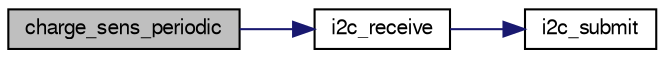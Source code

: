 digraph "charge_sens_periodic"
{
  edge [fontname="FreeSans",fontsize="10",labelfontname="FreeSans",labelfontsize="10"];
  node [fontname="FreeSans",fontsize="10",shape=record];
  rankdir="LR";
  Node1 [label="charge_sens_periodic",height=0.2,width=0.4,color="black", fillcolor="grey75", style="filled", fontcolor="black"];
  Node1 -> Node2 [color="midnightblue",fontsize="10",style="solid",fontname="FreeSans"];
  Node2 [label="i2c_receive",height=0.2,width=0.4,color="black", fillcolor="white", style="filled",URL="$group__i2c.html#ga9e7c3ccd9ba7415486bfb2e52eaa3964",tooltip="Submit a read only transaction. "];
  Node2 -> Node3 [color="midnightblue",fontsize="10",style="solid",fontname="FreeSans"];
  Node3 [label="i2c_submit",height=0.2,width=0.4,color="black", fillcolor="white", style="filled",URL="$group__i2c.html#ga4eed48e542a9c71b93372f5a38d7e367",tooltip="Submit a I2C transaction. "];
}
